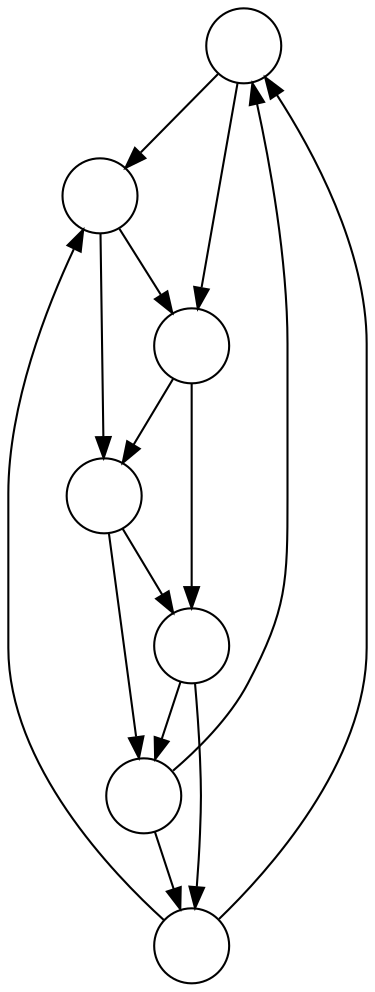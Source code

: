 strict digraph {
  {
    node [ shape=circle ]
    a    [ label=""  ]
    b    [ label=""  ]
    c    [ label=""  ]
    d    [ label=""  ]
    e    [ label=""  ]
    f    [ label=""  ]
    g    [ label=""  ]
  }
  a -> b
  a -> c
  b -> c
  b -> d
  c -> d
  c -> e
  d -> e
  d -> f
  e -> f
  e -> g
  f -> g
  f -> a
  g -> a
  g -> b
}
